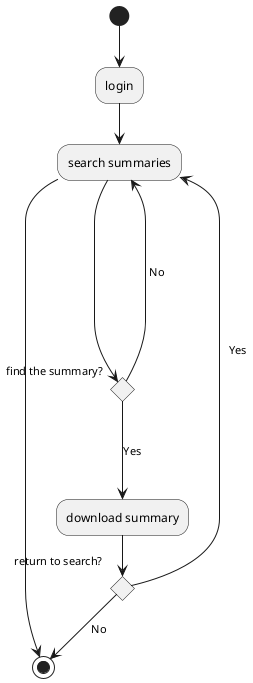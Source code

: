@startuml
(*)  -->"login"
-->"search summaries"
If "find the summary?" then
---> [Yes] "download summary"
If "return to search?" then
--> [   Yes] "search summaries"
else
--> [No] (*)
Endif
else
-----> [ No] "search summaries"
Endif
"search summaries" -> (*)

@enduml